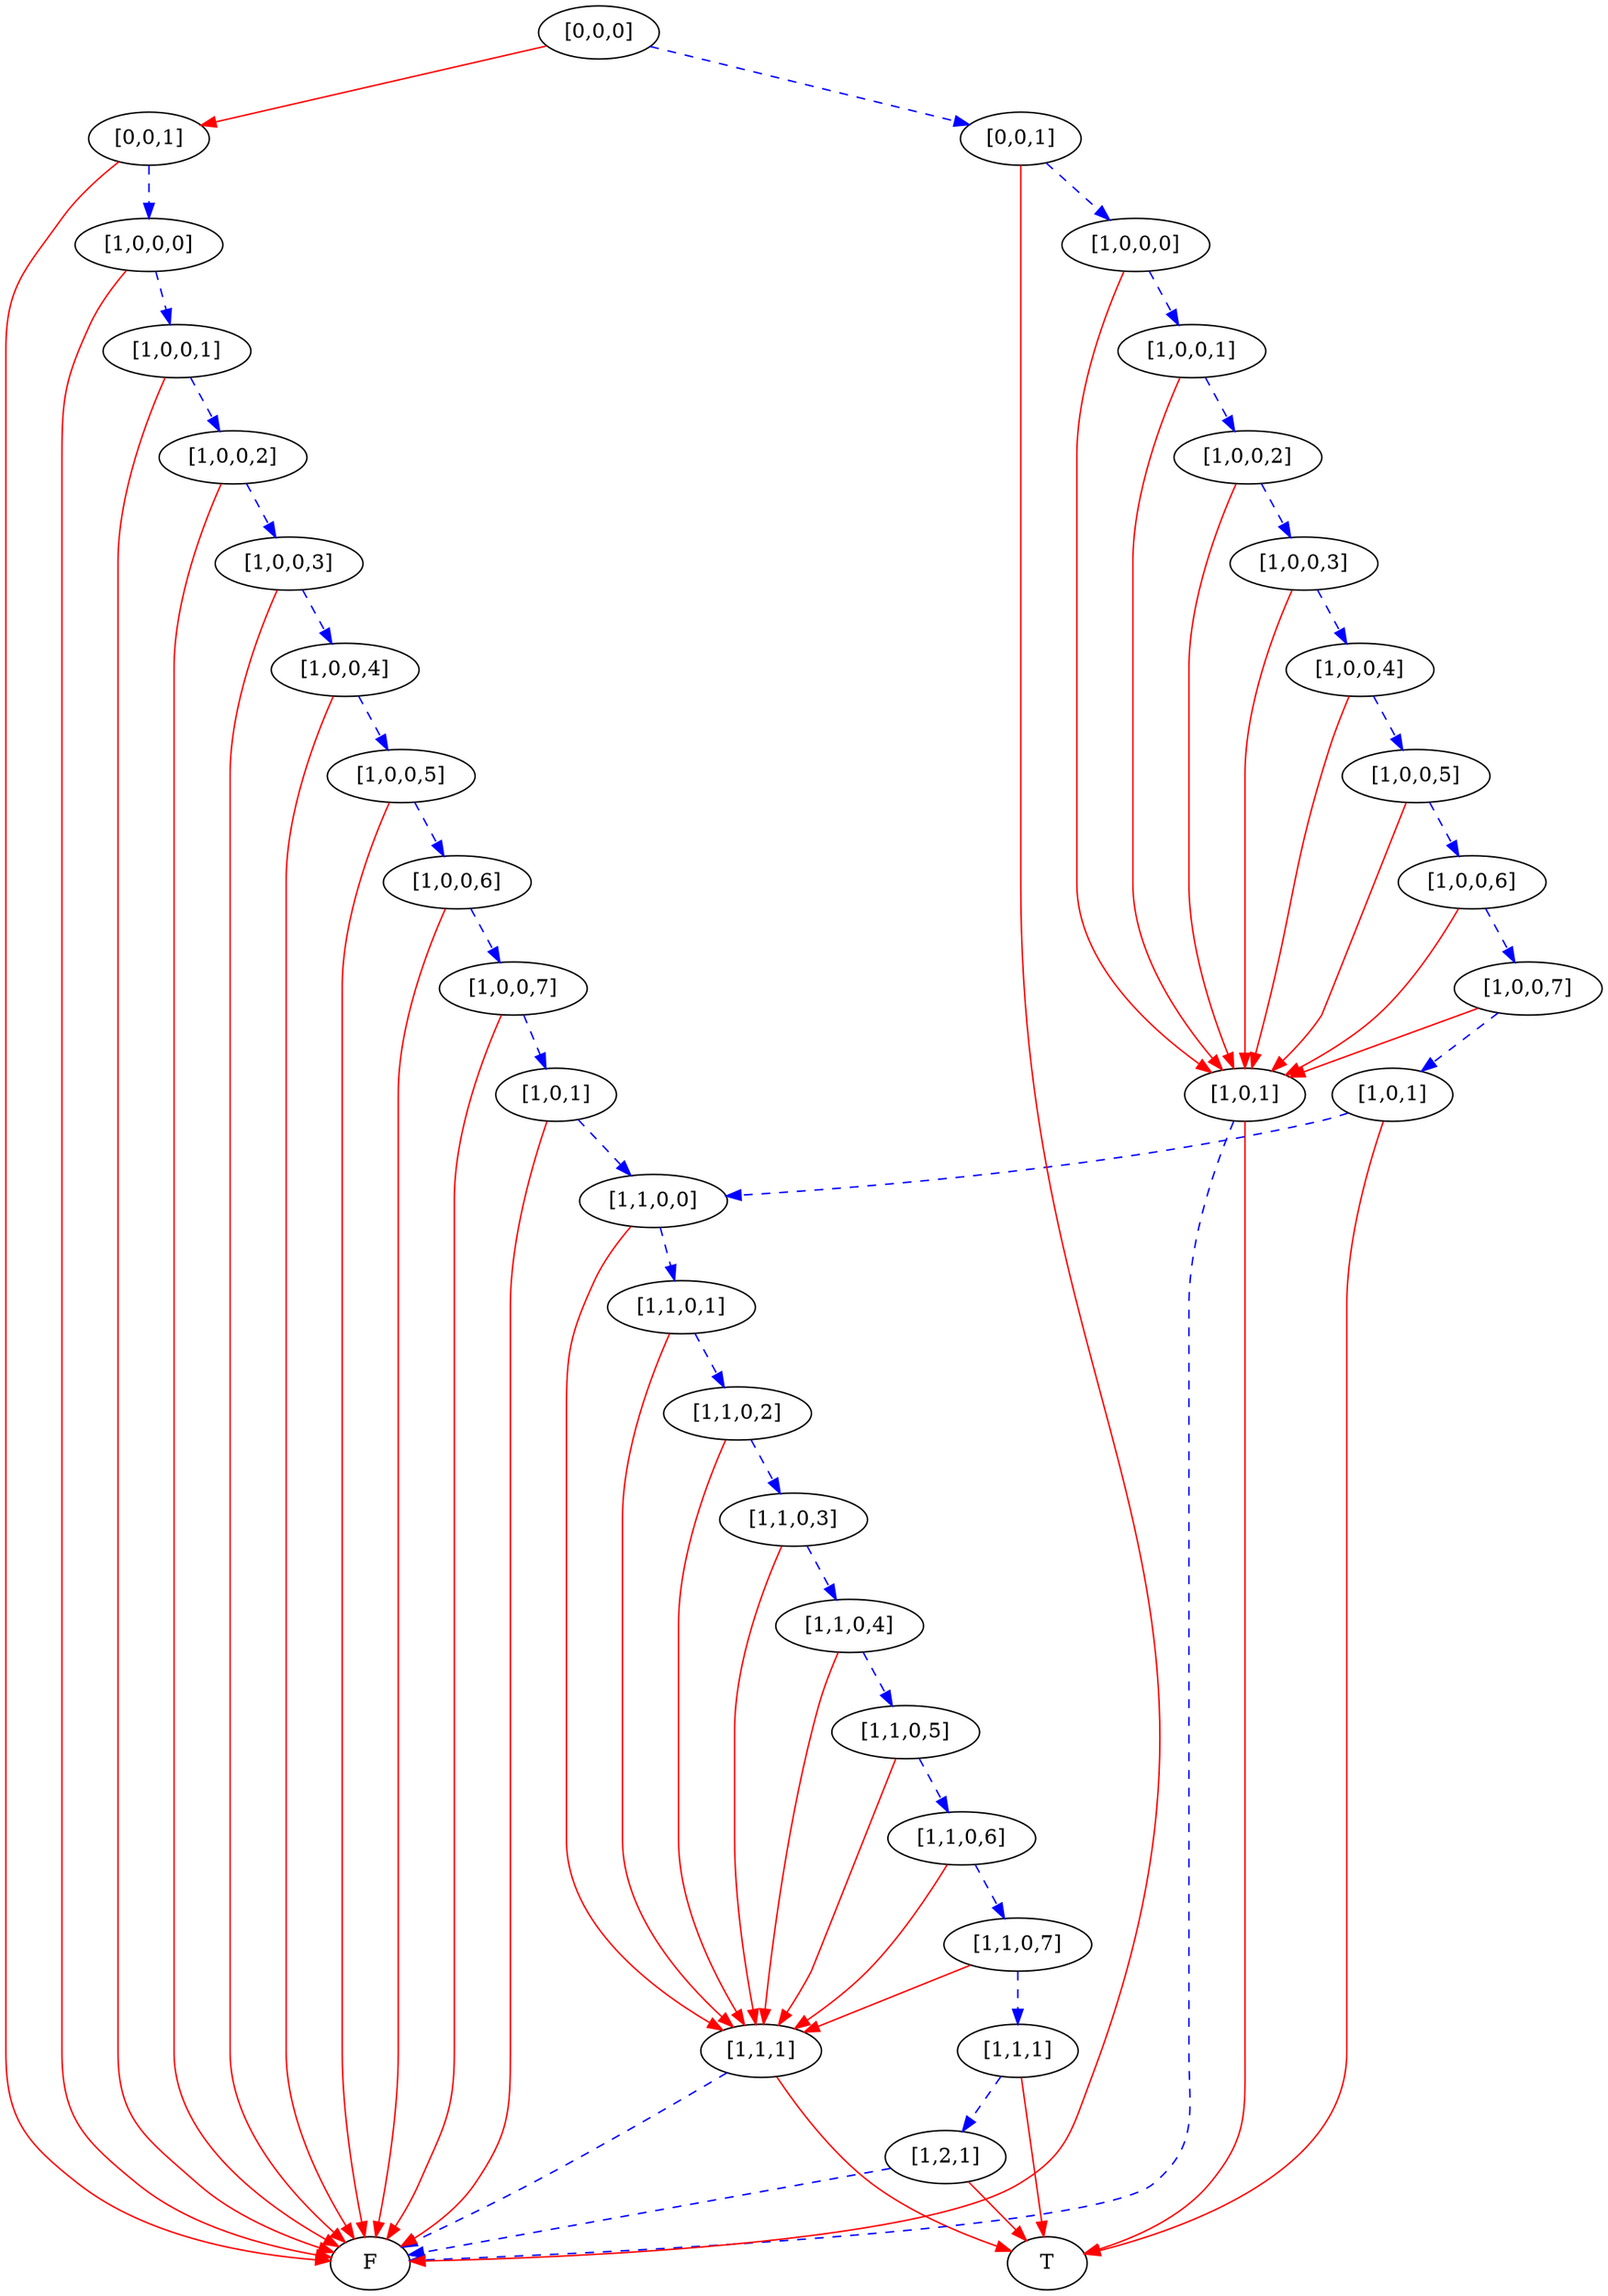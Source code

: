digraph {
    1 [label=F];
    2 [label=T];
    3 [label="[1,1,1]"];
    4 [label="[1,2,1]"];
    5 [label="[1,1,1]"];
    6 [label="[1,1,0,7]"];
    7 [label="[1,1,0,6]"];
    8 [label="[1,1,0,5]"];
    9 [label="[1,1,0,4]"];
    10 [label="[1,1,0,3]"];
    11 [label="[1,1,0,2]"];
    12 [label="[1,1,0,1]"];
    13 [label="[1,1,0,0]"];
    14 [label="[1,0,1]"];
    15 [label="[1,0,0,7]"];
    16 [label="[1,0,0,6]"];
    17 [label="[1,0,0,5]"];
    18 [label="[1,0,0,4]"];
    19 [label="[1,0,0,3]"];
    20 [label="[1,0,0,2]"];
    21 [label="[1,0,0,1]"];
    22 [label="[1,0,0,0]"];
    23 [label="[0,0,1]"];
    24 [label="[1,0,1]"];
    25 [label="[1,0,1]"];
    26 [label="[1,0,0,7]"];
    27 [label="[1,0,0,6]"];
    28 [label="[1,0,0,5]"];
    29 [label="[1,0,0,4]"];
    30 [label="[1,0,0,3]"];
    31 [label="[1,0,0,2]"];
    32 [label="[1,0,0,1]"];
    33 [label="[1,0,0,0]"];
    34 [label="[0,0,1]"];
    35 [label="[0,0,0]"];
    3 -> 1 [style=dashed
           ,color=blue];
    3 -> 2 [color=red];
    4 -> 1 [style=dashed
           ,color=blue];
    4 -> 2 [color=red];
    5 -> 4 [style=dashed
           ,color=blue];
    5 -> 2 [color=red];
    6 -> 3 [color=red];
    6 -> 5 [style=dashed
           ,color=blue];
    7 -> 3 [color=red];
    7 -> 6 [style=dashed
           ,color=blue];
    8 -> 3 [color=red];
    8 -> 7 [style=dashed
           ,color=blue];
    9 -> 3 [color=red];
    9 -> 8 [style=dashed
           ,color=blue];
    10 -> 3 [color=red];
    10 -> 9 [style=dashed
            ,color=blue];
    11 -> 3 [color=red];
    11 -> 10 [style=dashed
             ,color=blue];
    12 -> 3 [color=red];
    12 -> 11 [style=dashed
             ,color=blue];
    13 -> 3 [color=red];
    13 -> 12 [style=dashed
             ,color=blue];
    14 -> 13 [style=dashed
             ,color=blue];
    14 -> 1 [color=red];
    15 -> 14 [style=dashed
             ,color=blue];
    15 -> 1 [color=red];
    16 -> 15 [style=dashed
             ,color=blue];
    16 -> 1 [color=red];
    17 -> 16 [style=dashed
             ,color=blue];
    17 -> 1 [color=red];
    18 -> 17 [style=dashed
             ,color=blue];
    18 -> 1 [color=red];
    19 -> 18 [style=dashed
             ,color=blue];
    19 -> 1 [color=red];
    20 -> 19 [style=dashed
             ,color=blue];
    20 -> 1 [color=red];
    21 -> 20 [style=dashed
             ,color=blue];
    21 -> 1 [color=red];
    22 -> 21 [style=dashed
             ,color=blue];
    22 -> 1 [color=red];
    23 -> 22 [style=dashed
             ,color=blue];
    23 -> 1 [color=red];
    24 -> 1 [style=dashed
            ,color=blue];
    24 -> 2 [color=red];
    25 -> 13 [style=dashed
             ,color=blue];
    25 -> 2 [color=red];
    26 -> 24 [color=red];
    26 -> 25 [style=dashed
             ,color=blue];
    27 -> 24 [color=red];
    27 -> 26 [style=dashed
             ,color=blue];
    28 -> 24 [color=red];
    28 -> 27 [style=dashed
             ,color=blue];
    29 -> 24 [color=red];
    29 -> 28 [style=dashed
             ,color=blue];
    30 -> 24 [color=red];
    30 -> 29 [style=dashed
             ,color=blue];
    31 -> 24 [color=red];
    31 -> 30 [style=dashed
             ,color=blue];
    32 -> 24 [color=red];
    32 -> 31 [style=dashed
             ,color=blue];
    33 -> 24 [color=red];
    33 -> 32 [style=dashed
             ,color=blue];
    34 -> 33 [style=dashed
             ,color=blue];
    34 -> 1 [color=red];
    35 -> 23 [color=red];
    35 -> 34 [style=dashed
             ,color=blue];
}